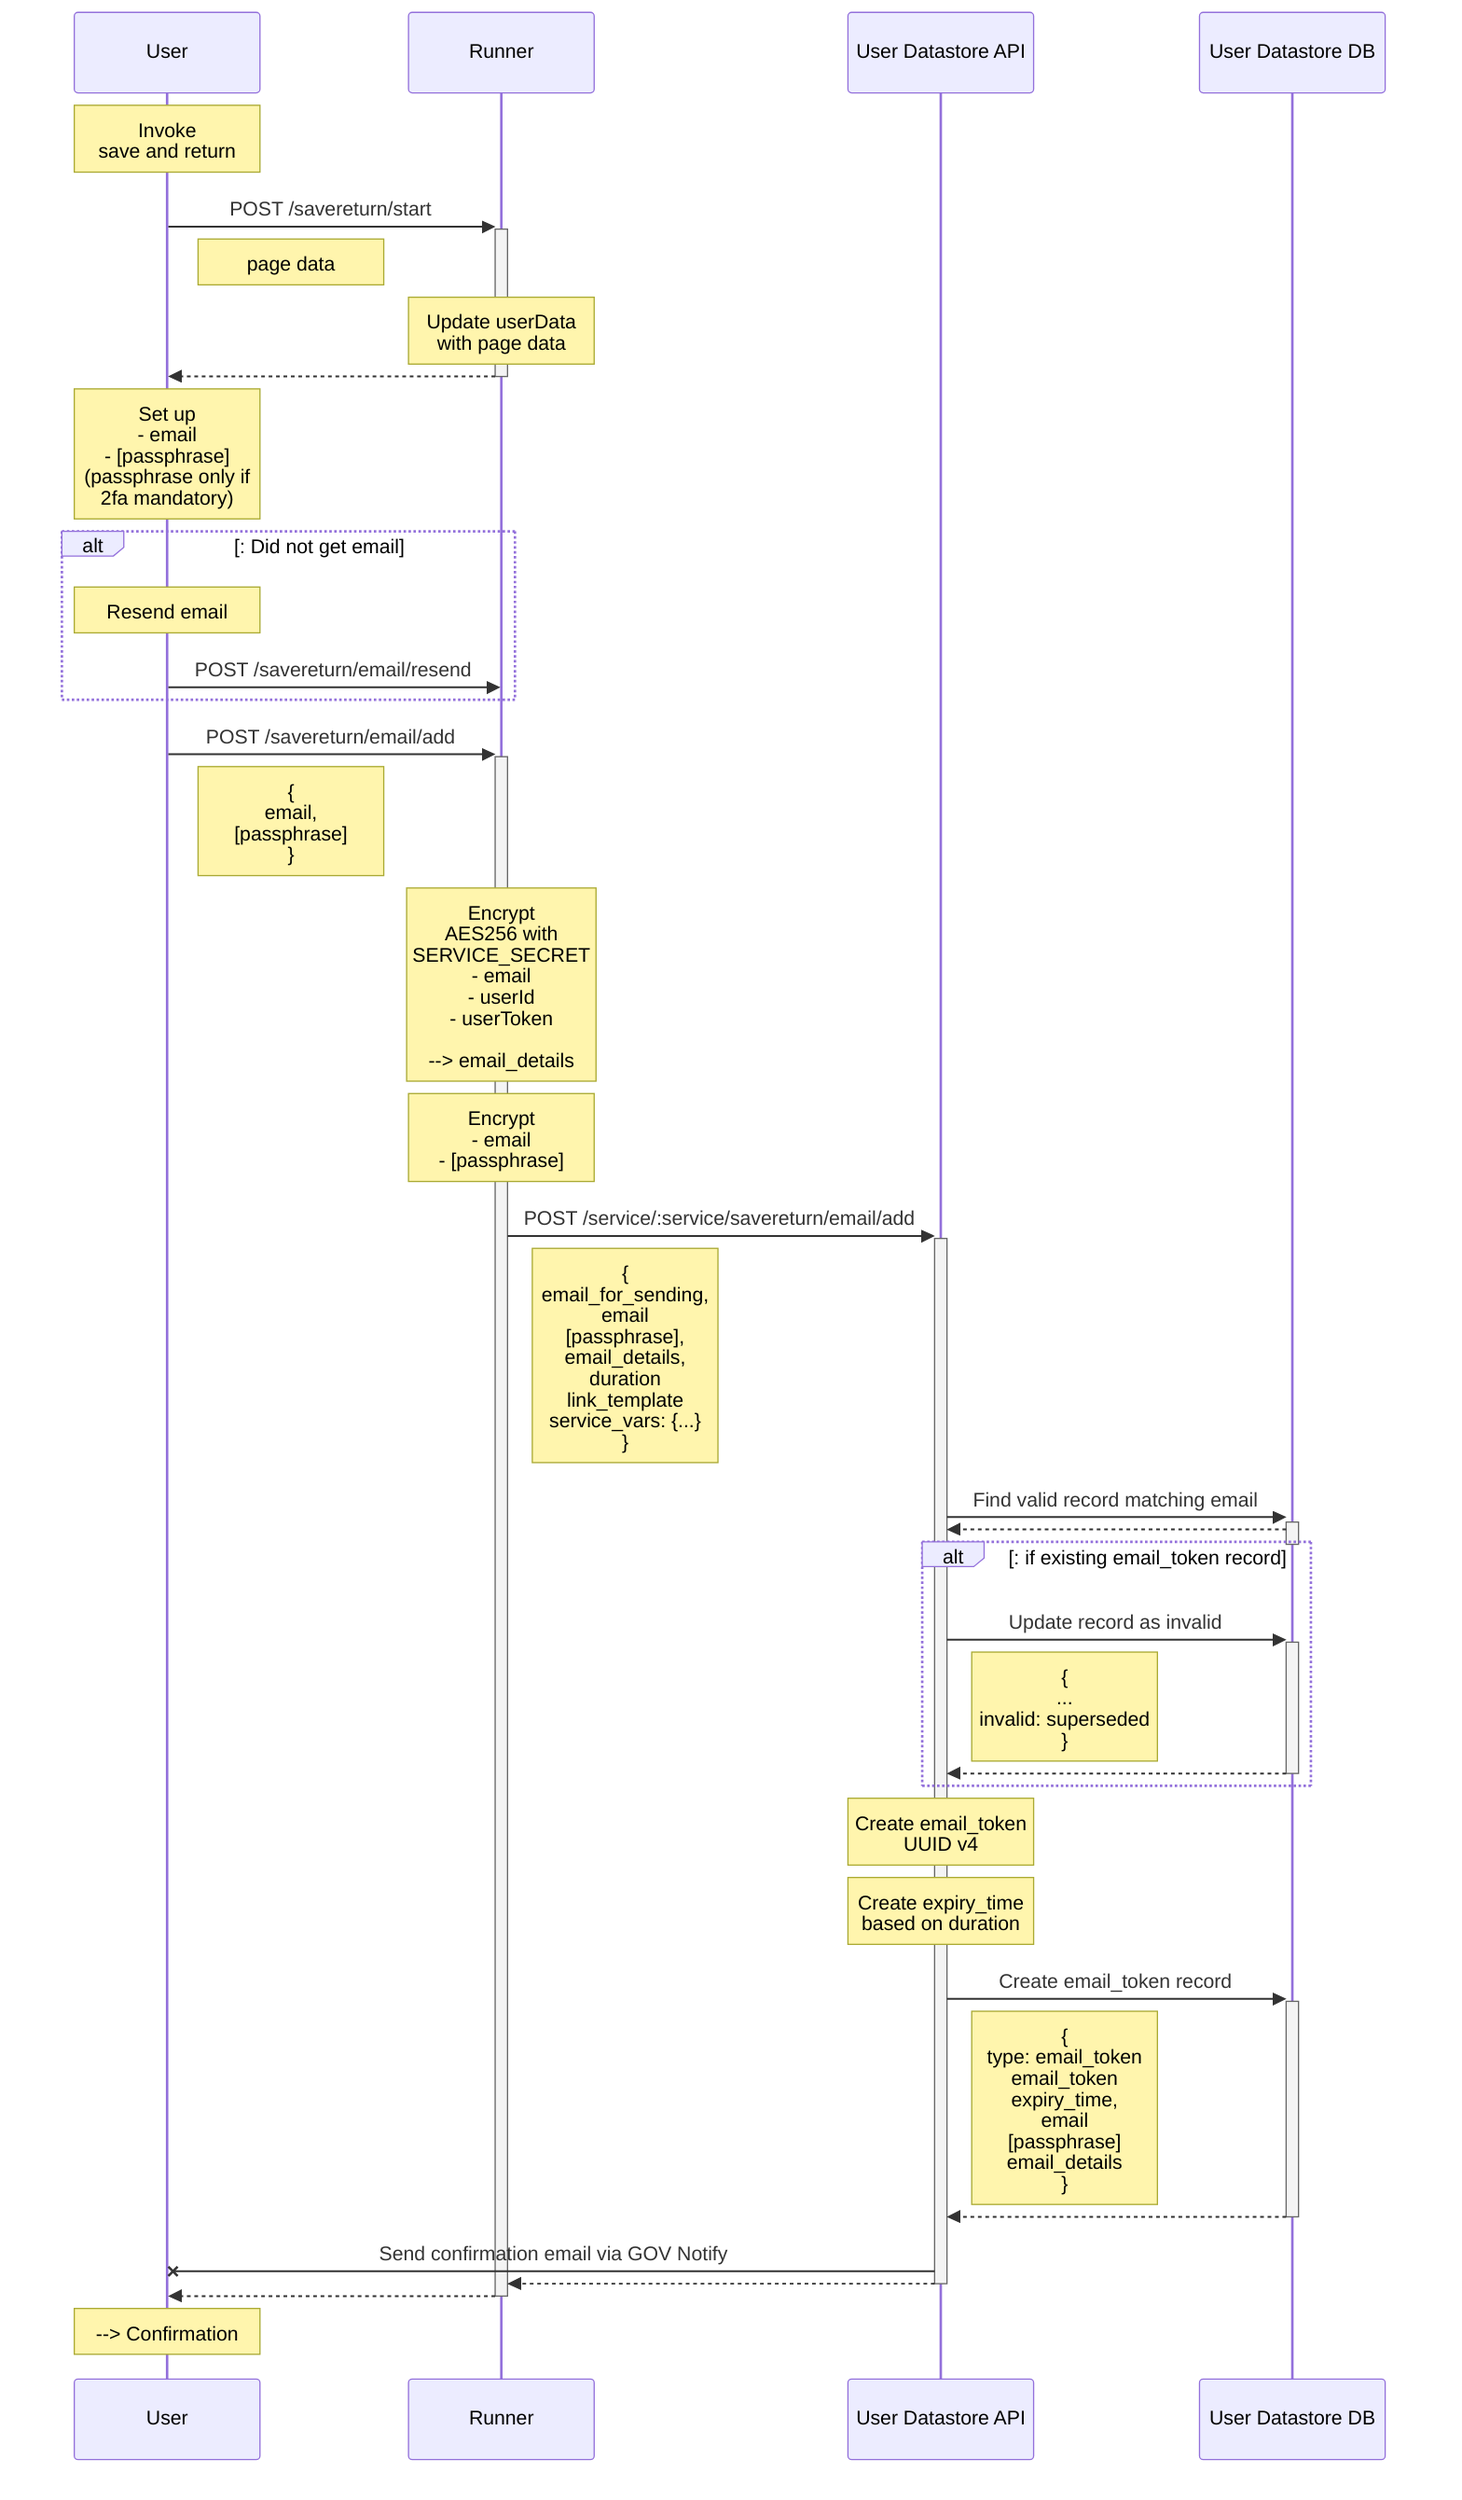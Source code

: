 sequenceDiagram

participant U as User

participant R as Runner

participant DS as User Datastore API

participant DB as User Datastore DB

Note over U: Invoke <br>save and return

U->>+R: POST /savereturn/start

Note right of U: page data

Note over R: Update userData<br>with page data

R-->>-U: 

Note over U: Set up<br>- email<br>- [passphrase]<br>(passphrase only if <br>2fa mandatory)

alt: Did not get email

  Note over U: Resend email

  U->>R: POST /savereturn/email/resend

end

U->>+R: POST /savereturn/email/add

Note right of U: {<br>email,<br>[passphrase]<br>}

Note over R: Encrypt<br>AES256 with<br>SERVICE_SECRET<br>- email<br>- userId<br>- userToken<br><br>--> email_details

Note over R: Encrypt <br>- email<br>- [passphrase]

R->>+DS: POST /service/:service/savereturn/email/add

Note right of R: {<br>email_for_sending,<br>email<br>[passphrase],<br>email_details,<br>duration<br>link_template<br>service_vars: {...}<br>}

DS->>+DB: Find valid record matching email

DB-->>-DS: 

alt: if existing email_token record

  DS->>+DB: Update record as invalid

  Note right of DS: {<br>...<br>invalid: superseded<br>}

  DB-->>-DS: 

end

Note over DS: Create email_token<br>UUID v4

Note over DS: Create expiry_time<br>based on duration

DS->>+DB: Create email_token record 

Note right of DS: { <br>type: email_token<br>email_token<br>expiry_time,<br>email<br>[passphrase]<br>email_details<br> }

DB-->>-DS: 

DS-XU: Send confirmation email via GOV Notify

DS-->>-R:  

R-->>-U: 

Note over U: --> Confirmation